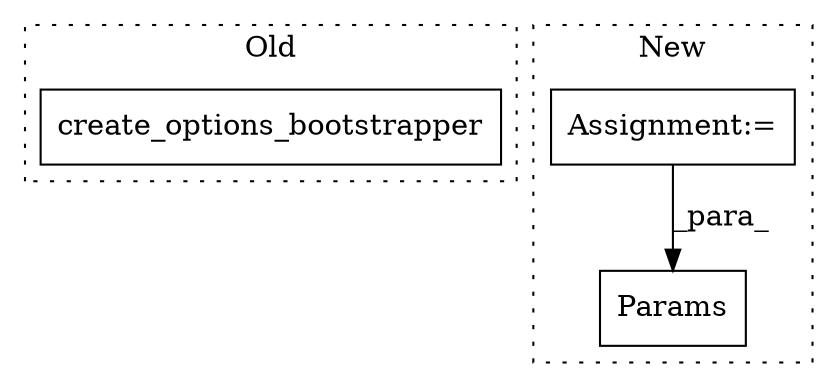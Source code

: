 digraph G {
subgraph cluster0 {
1 [label="create_options_bootstrapper" a="32" s="29751" l="29" shape="box"];
label = "Old";
style="dotted";
}
subgraph cluster1 {
2 [label="Params" a="32" s="29731,29763" l="7,1" shape="box"];
3 [label="Assignment:=" a="7" s="29243" l="1" shape="box"];
label = "New";
style="dotted";
}
3 -> 2 [label="_para_"];
}